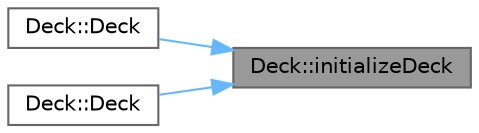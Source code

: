 digraph "Deck::initializeDeck"
{
 // INTERACTIVE_SVG=YES
 // LATEX_PDF_SIZE
  bgcolor="transparent";
  edge [fontname=Helvetica,fontsize=10,labelfontname=Helvetica,labelfontsize=10];
  node [fontname=Helvetica,fontsize=10,shape=box,height=0.2,width=0.4];
  rankdir="RL";
  Node1 [id="Node000001",label="Deck::initializeDeck",height=0.2,width=0.4,color="gray40", fillcolor="grey60", style="filled", fontcolor="black",tooltip="Initialize deck(s) with cards."];
  Node1 -> Node2 [id="edge5_Node000001_Node000002",dir="back",color="steelblue1",style="solid",tooltip=" "];
  Node2 [id="Node000002",label="Deck::Deck",height=0.2,width=0.4,color="grey40", fillcolor="white", style="filled",URL="$class_deck.html#a7cb6b63b067cdaf3de1baeb5534d7271",tooltip="Default constructor. Initializes a single deck."];
  Node1 -> Node3 [id="edge6_Node000001_Node000003",dir="back",color="steelblue1",style="solid",tooltip=" "];
  Node3 [id="Node000003",label="Deck::Deck",height=0.2,width=0.4,color="grey40", fillcolor="white", style="filled",URL="$class_deck.html#a5684451039c5e904d78b6d4b41d55f5d",tooltip="Constructor for multiple decks."];
}
